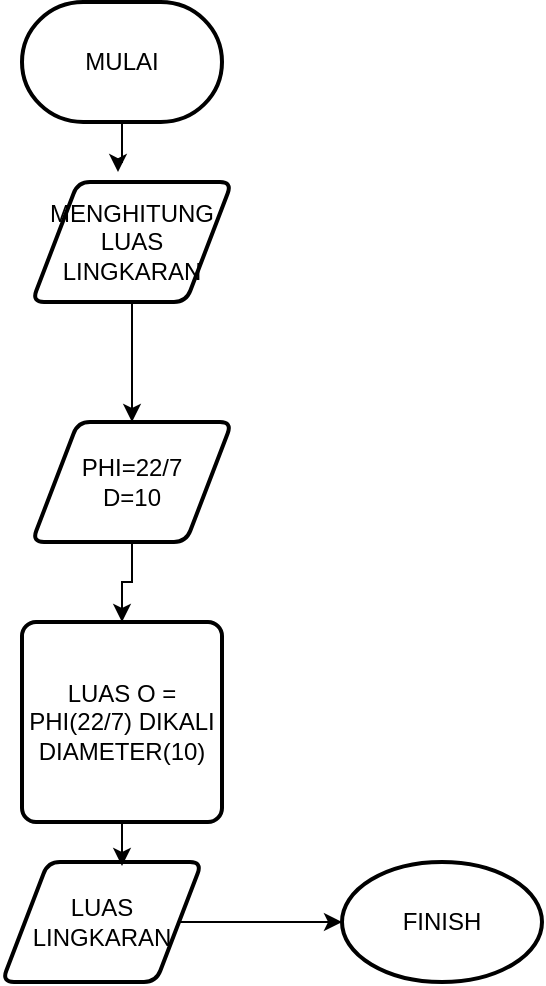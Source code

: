<mxfile version="22.0.4" type="github">
  <diagram name="Page-1" id="3k0_od6iDibDy7F_uSCo">
    <mxGraphModel dx="1257" dy="607" grid="1" gridSize="10" guides="1" tooltips="1" connect="1" arrows="1" fold="1" page="1" pageScale="1" pageWidth="850" pageHeight="1100" math="0" shadow="0">
      <root>
        <mxCell id="0" />
        <mxCell id="1" parent="0" />
        <mxCell id="lLbZ-TNnVmNxBSHK2k7l-1" value="MULAI" style="strokeWidth=2;html=1;shape=mxgraph.flowchart.terminator;whiteSpace=wrap;" vertex="1" parent="1">
          <mxGeometry x="370" y="50" width="100" height="60" as="geometry" />
        </mxCell>
        <mxCell id="lLbZ-TNnVmNxBSHK2k7l-5" style="edgeStyle=orthogonalEdgeStyle;rounded=0;orthogonalLoop=1;jettySize=auto;html=1;entryX=0.5;entryY=0;entryDx=0;entryDy=0;" edge="1" parent="1" source="lLbZ-TNnVmNxBSHK2k7l-2" target="lLbZ-TNnVmNxBSHK2k7l-4">
          <mxGeometry relative="1" as="geometry" />
        </mxCell>
        <mxCell id="lLbZ-TNnVmNxBSHK2k7l-2" value="&lt;div&gt;PHI=22/7&lt;/div&gt;&lt;div&gt;D=10&lt;br&gt;&lt;/div&gt;" style="shape=parallelogram;html=1;strokeWidth=2;perimeter=parallelogramPerimeter;whiteSpace=wrap;rounded=1;arcSize=12;size=0.23;" vertex="1" parent="1">
          <mxGeometry x="375" y="260" width="100" height="60" as="geometry" />
        </mxCell>
        <mxCell id="lLbZ-TNnVmNxBSHK2k7l-4" value="&lt;div&gt;LUAS O =&lt;br&gt;&lt;/div&gt;&lt;div&gt;PHI(22/7) DIKALI DIAMETER(10)&lt;br&gt;&lt;/div&gt;" style="rounded=1;whiteSpace=wrap;html=1;absoluteArcSize=1;arcSize=14;strokeWidth=2;" vertex="1" parent="1">
          <mxGeometry x="370" y="360" width="100" height="100" as="geometry" />
        </mxCell>
        <mxCell id="lLbZ-TNnVmNxBSHK2k7l-6" value="LUAS LINGKARAN" style="shape=parallelogram;html=1;strokeWidth=2;perimeter=parallelogramPerimeter;whiteSpace=wrap;rounded=1;arcSize=12;size=0.23;" vertex="1" parent="1">
          <mxGeometry x="360" y="480" width="100" height="60" as="geometry" />
        </mxCell>
        <mxCell id="lLbZ-TNnVmNxBSHK2k7l-7" style="edgeStyle=orthogonalEdgeStyle;rounded=0;orthogonalLoop=1;jettySize=auto;html=1;entryX=0.6;entryY=0.033;entryDx=0;entryDy=0;entryPerimeter=0;" edge="1" parent="1" source="lLbZ-TNnVmNxBSHK2k7l-4" target="lLbZ-TNnVmNxBSHK2k7l-6">
          <mxGeometry relative="1" as="geometry" />
        </mxCell>
        <mxCell id="lLbZ-TNnVmNxBSHK2k7l-14" style="edgeStyle=orthogonalEdgeStyle;rounded=0;orthogonalLoop=1;jettySize=auto;html=1;entryX=0.5;entryY=0;entryDx=0;entryDy=0;" edge="1" parent="1" source="lLbZ-TNnVmNxBSHK2k7l-10" target="lLbZ-TNnVmNxBSHK2k7l-2">
          <mxGeometry relative="1" as="geometry" />
        </mxCell>
        <mxCell id="lLbZ-TNnVmNxBSHK2k7l-10" value="MENGHITUNG LUAS LINGKARAN" style="shape=parallelogram;html=1;strokeWidth=2;perimeter=parallelogramPerimeter;whiteSpace=wrap;rounded=1;arcSize=12;size=0.23;" vertex="1" parent="1">
          <mxGeometry x="375" y="140" width="100" height="60" as="geometry" />
        </mxCell>
        <mxCell id="lLbZ-TNnVmNxBSHK2k7l-13" style="edgeStyle=orthogonalEdgeStyle;rounded=0;orthogonalLoop=1;jettySize=auto;html=1;entryX=0.43;entryY=-0.083;entryDx=0;entryDy=0;entryPerimeter=0;" edge="1" parent="1" source="lLbZ-TNnVmNxBSHK2k7l-1" target="lLbZ-TNnVmNxBSHK2k7l-10">
          <mxGeometry relative="1" as="geometry" />
        </mxCell>
        <mxCell id="lLbZ-TNnVmNxBSHK2k7l-15" value="FINISH" style="strokeWidth=2;html=1;shape=mxgraph.flowchart.start_1;whiteSpace=wrap;" vertex="1" parent="1">
          <mxGeometry x="530" y="480" width="100" height="60" as="geometry" />
        </mxCell>
        <mxCell id="lLbZ-TNnVmNxBSHK2k7l-16" style="edgeStyle=orthogonalEdgeStyle;rounded=0;orthogonalLoop=1;jettySize=auto;html=1;entryX=0;entryY=0.5;entryDx=0;entryDy=0;entryPerimeter=0;" edge="1" parent="1" source="lLbZ-TNnVmNxBSHK2k7l-6" target="lLbZ-TNnVmNxBSHK2k7l-15">
          <mxGeometry relative="1" as="geometry" />
        </mxCell>
      </root>
    </mxGraphModel>
  </diagram>
</mxfile>
